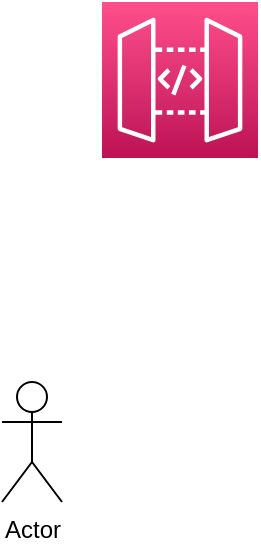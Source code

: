 <mxfile version="15.7.3" type="github"><diagram id="9ppmSEuAIq6prPpIkFmW" name="Page-1"><mxGraphModel dx="1038" dy="547" grid="1" gridSize="10" guides="1" tooltips="1" connect="1" arrows="1" fold="1" page="1" pageScale="1" pageWidth="850" pageHeight="1100" math="0" shadow="0"><root><mxCell id="0"/><mxCell id="1" parent="0"/><mxCell id="y6i5vQNfrNAxUEGZD_9E-2" value="" style="sketch=0;points=[[0,0,0],[0.25,0,0],[0.5,0,0],[0.75,0,0],[1,0,0],[0,1,0],[0.25,1,0],[0.5,1,0],[0.75,1,0],[1,1,0],[0,0.25,0],[0,0.5,0],[0,0.75,0],[1,0.25,0],[1,0.5,0],[1,0.75,0]];outlineConnect=0;fontColor=#232F3E;gradientColor=#FF4F8B;gradientDirection=north;fillColor=#BC1356;strokeColor=#ffffff;dashed=0;verticalLabelPosition=bottom;verticalAlign=top;align=center;html=1;fontSize=12;fontStyle=0;aspect=fixed;shape=mxgraph.aws4.resourceIcon;resIcon=mxgraph.aws4.api_gateway;" vertex="1" parent="1"><mxGeometry x="180" y="170" width="78" height="78" as="geometry"/></mxCell><mxCell id="y6i5vQNfrNAxUEGZD_9E-3" value="Actor" style="shape=umlActor;verticalLabelPosition=bottom;verticalAlign=top;html=1;" vertex="1" parent="1"><mxGeometry x="130" y="360" width="30" height="60" as="geometry"/></mxCell></root></mxGraphModel></diagram></mxfile>
